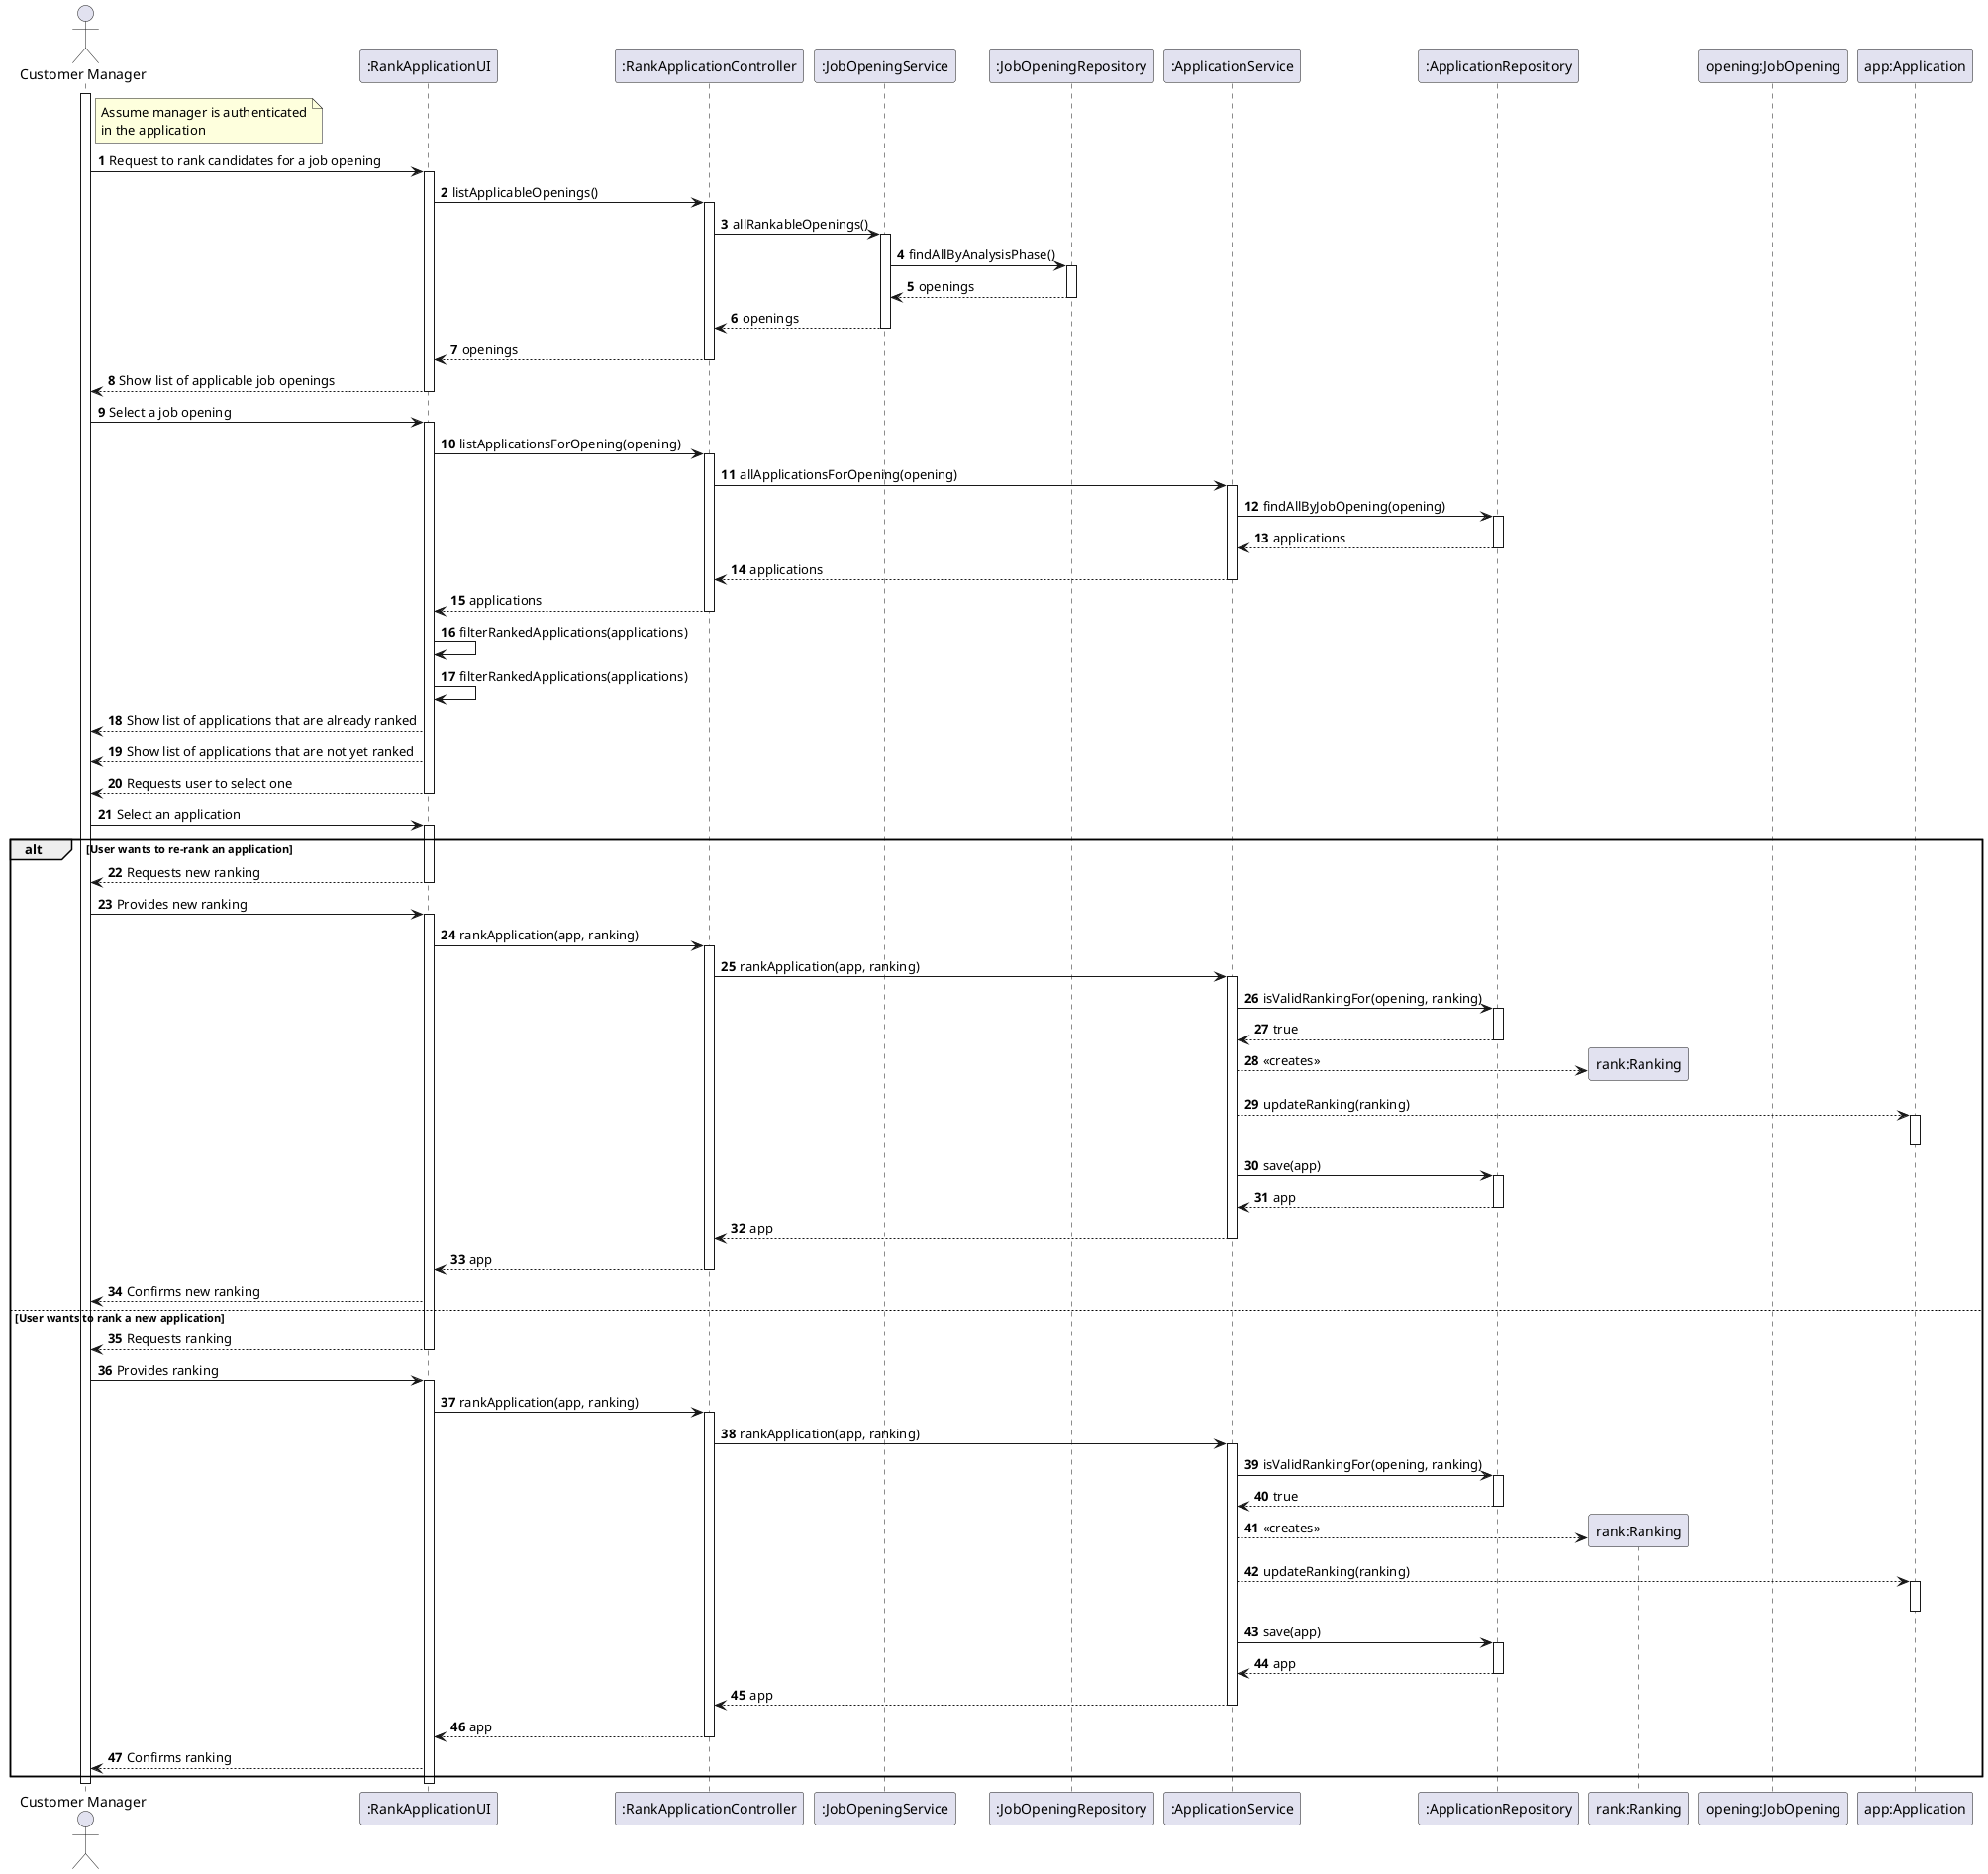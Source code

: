 @startuml

actor "Customer Manager" as Agent
participant ":RankApplicationUI" as ui
participant ":RankApplicationController" as ctrl
participant ":JobOpeningService" as jobServ
participant ":JobOpeningRepository" as jobRepo
participant ":ApplicationService" as appServ
participant ":ApplicationRepository" as appRepo
participant "rank:Ranking" as rank
participant "opening:JobOpening" as op
participant "app:Application" as app



autonumber

note right of Agent
  Assume manager is authenticated
  in the application
end note

activate Agent

Agent -> ui: Request to rank candidates for a job opening
activate ui
ui -> ctrl: listApplicableOpenings()
activate ctrl
ctrl -> jobServ: allRankableOpenings()
activate jobServ
jobServ -> jobRepo: findAllByAnalysisPhase()
activate jobRepo
jobRepo --> jobServ: openings
deactivate
jobServ --> ctrl: openings
deactivate
ctrl --> ui: openings
deactivate
ui --> Agent: Show list of applicable job openings
deactivate
Agent -> ui : Select a job opening
activate ui
ui -> ctrl: listApplicationsForOpening(opening)
activate ctrl
ctrl -> appServ: allApplicationsForOpening(opening)
activate appServ
appServ -> appRepo: findAllByJobOpening(opening)
activate appRepo
appRepo --> appServ: applications
deactivate
appServ --> ctrl: applications
deactivate
ctrl --> ui: applications
deactivate
ui -> ui : filterRankedApplications(applications)
ui -> ui : filterRankedApplications(applications)
ui --> Agent : Show list of applications that are already ranked
ui --> Agent : Show list of applications that are not yet ranked
ui --> Agent : Requests user to select one
deactivate
Agent -> ui : Select an application
activate ui
alt User wants to re-rank an application
ui --> Agent : Requests new ranking
deactivate
Agent -> ui : Provides new ranking
activate ui
ui -> ctrl : rankApplication(app, ranking)
activate ctrl
ctrl -> appServ : rankApplication(app, ranking)
activate appServ
appServ -> appRepo : isValidRankingFor(opening, ranking)
activate appRepo
appRepo --> appServ : true
deactivate
appServ --> rank** : «creates»
appServ --> app : updateRanking(ranking)
activate app
deactivate

appServ -> appRepo : save(app)
activate appRepo
appRepo --> appServ : app
deactivate
appServ --> ctrl : app
deactivate
ctrl --> ui : app
deactivate
ui --> Agent  : Confirms new ranking

else User wants to rank a new application
ui --> Agent : Requests ranking
deactivate
Agent -> ui : Provides ranking
activate ui
ui -> ctrl : rankApplication(app, ranking)
activate ctrl
ctrl -> appServ : rankApplication(app, ranking)
activate appServ
appServ -> appRepo : isValidRankingFor(opening, ranking)
activate appRepo
appRepo --> appServ : true
deactivate
appServ --> rank** : «creates»
appServ --> app : updateRanking(ranking)
activate app
deactivate

appServ -> appRepo : save(app)
activate appRepo
appRepo --> appServ : app
deactivate
appServ --> ctrl : app
deactivate
ctrl --> ui : app
deactivate
ui --> Agent  : Confirms ranking
end alt
deactivate ui
deactivate Agent



@enduml